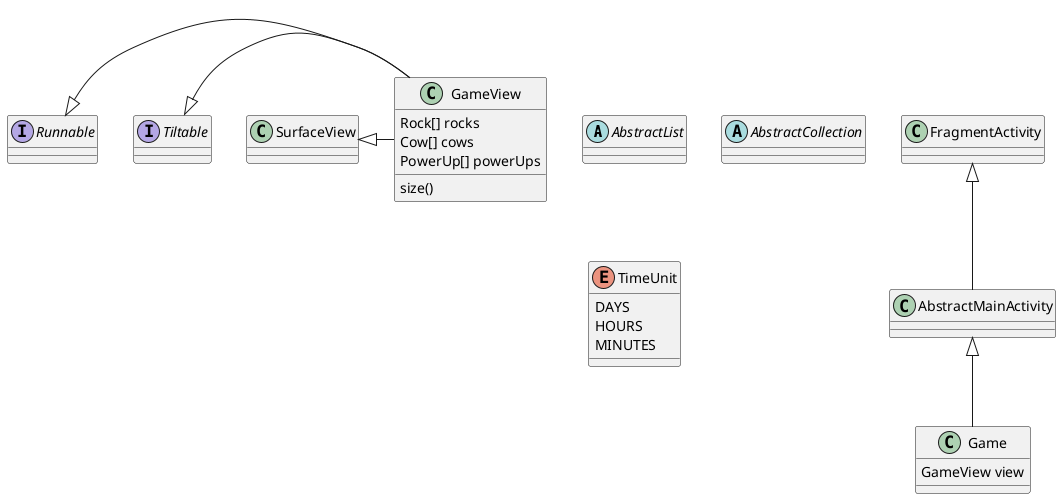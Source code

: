 @startuml

abstract class AbstractList
abstract AbstractCollection

interface Runnable
interface Tiltable

FragmentActivity <|-- AbstractMainActivity
AbstractMainActivity <|-- Game

Runnable <|- GameView
Tiltable <|- GameView
SurfaceView <|- GameView

class Game {
GameView view
}

class GameView {
Rock[] rocks
Cow[] cows
PowerUp[] powerUps
size()
}

enum TimeUnit {
DAYS
HOURS
MINUTES
}

@enduml
